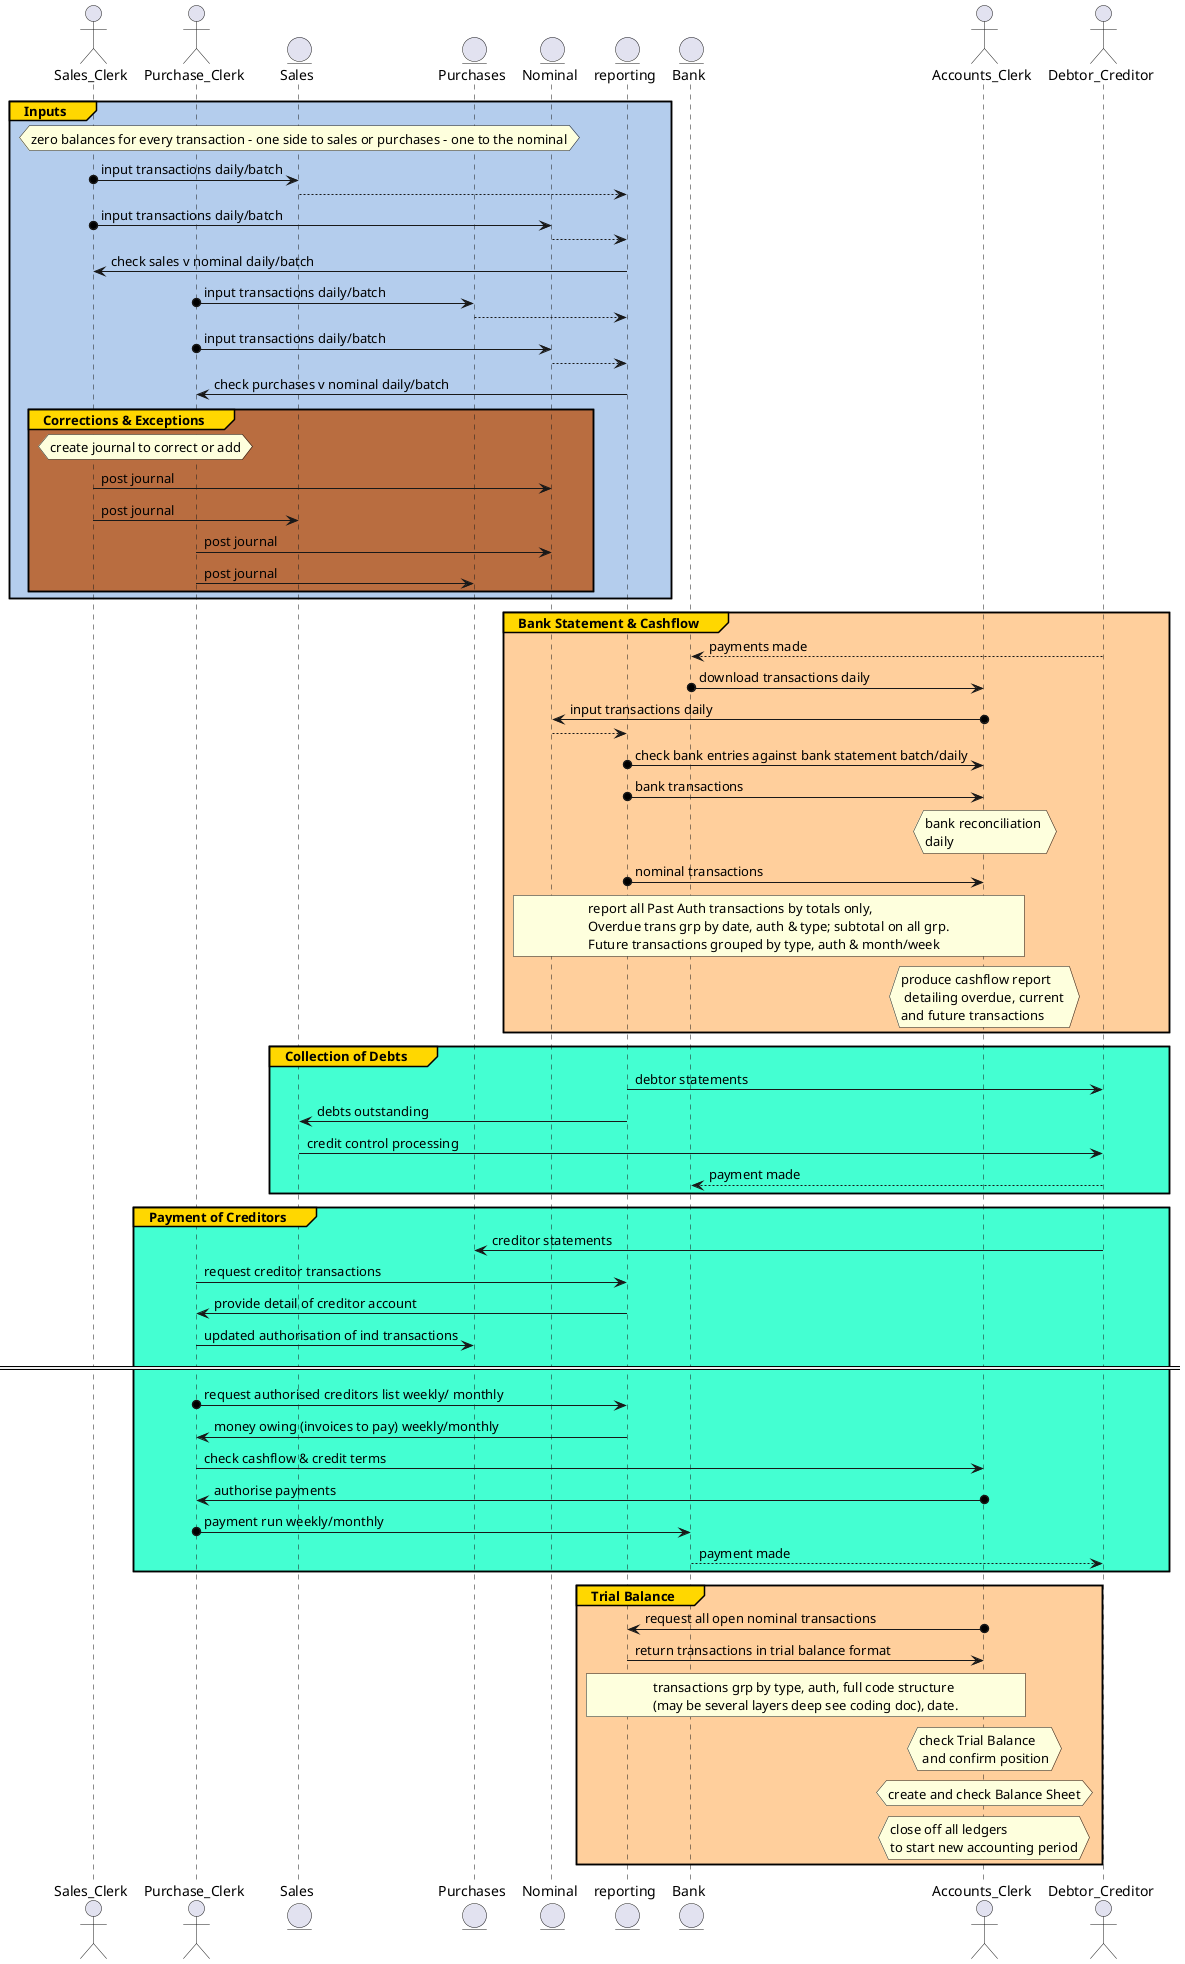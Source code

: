 @startuml SalesPurchase&Nominal

actor Sales_Clerk as sc 
actor Purchase_Clerk as pc 


entity Sales as s 
entity Purchases as p 
entity Nominal as n 

entity reporting as r 
entity Bank as b 

actor Accounts_Clerk as ac 
actor Debtor_Creditor as dc


group#Gold #b4cded  Inputs
    hnote over s: zero balances for every transaction - one side to sales or purchases - one to the nominal
    sc o-> s :input transactions daily/batch
    s --> r 
    sc o-> n :input transactions daily/batch
    n --> r
    r -> sc : check sales v nominal daily/batch  

    pc o-> p :input transactions daily/batch
    p --> r
    pc o-> n :input transactions daily/batch
    n --> r
    r -> pc : check purchases v nominal daily/batch 
    
    group#Gold #b96d40 Corrections & Exceptions
        hnote over sc, pc : create journal to correct or add 
        sc -> n : post journal
        sc -> s : post journal
        pc -> n : post journal
        pc -> p : post journal
    
    end

end

group#Gold #ffcf9c Bank Statement & Cashflow
    dc --> b : payments made
    b o-> ac : download transactions daily
    ac o-> n : input transactions daily
    n --> r 
    r o-> ac: check bank entries against bank statement batch/daily 
    r o-> ac: bank transactions
    hnote over ac : bank reconciliation \ndaily

    r o-> ac: nominal transactions 
    rnote over n, ac  : report all Past Auth transactions by totals only,\nOverdue trans grp by date, auth & type; subtotal on all grp.\nFuture transactions grouped by type, auth & month/week 

    hnote over ac : produce cashflow report\n detailing overdue, current \nand future transactions
end


group#Gold #44ffd2 Collection of Debts
r -> dc : debtor statements
r -> s : debts outstanding
s -> dc : credit control processing
dc --> b : payment made
end
 
group#Gold #44ffd2 Payment of Creditors
    dc -> p : creditor statements
    pc -> r : request creditor transactions
    r -> pc : provide detail of creditor account
    pc -> p : updated authorisation of ind transactions
    ====


    pc o-> r : request authorised creditors list weekly/ monthly
    r -> pc : money owing (invoices to pay) weekly/monthly
    pc -> ac: check cashflow & credit terms
    ac o-> pc: authorise payments
    pc o-> b : payment run weekly/monthly
    b --> dc : payment made
end

group#Gold #ffcf9c Trial Balance
    ac o-> r : request all open nominal transactions
    r -> ac : return transactions in trial balance format
    rnote over r, ac : transactions grp by type, auth, full code structure \n(may be several layers deep see coding doc), date. 
    hnote over ac : check Trial Balance \n and confirm position 

    hnote over ac: create and check Balance Sheet

    hnote over ac : close off all ledgers \nto start new accounting period 


end 







@enduml